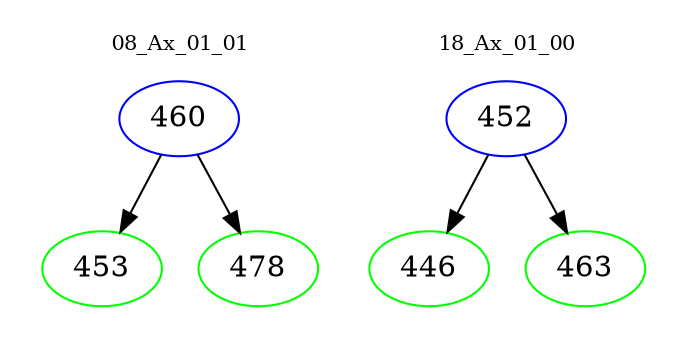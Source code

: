 digraph{
subgraph cluster_0 {
color = white
label = "08_Ax_01_01";
fontsize=10;
T0_460 [label="460", color="blue"]
T0_460 -> T0_453 [color="black"]
T0_453 [label="453", color="green"]
T0_460 -> T0_478 [color="black"]
T0_478 [label="478", color="green"]
}
subgraph cluster_1 {
color = white
label = "18_Ax_01_00";
fontsize=10;
T1_452 [label="452", color="blue"]
T1_452 -> T1_446 [color="black"]
T1_446 [label="446", color="green"]
T1_452 -> T1_463 [color="black"]
T1_463 [label="463", color="green"]
}
}
